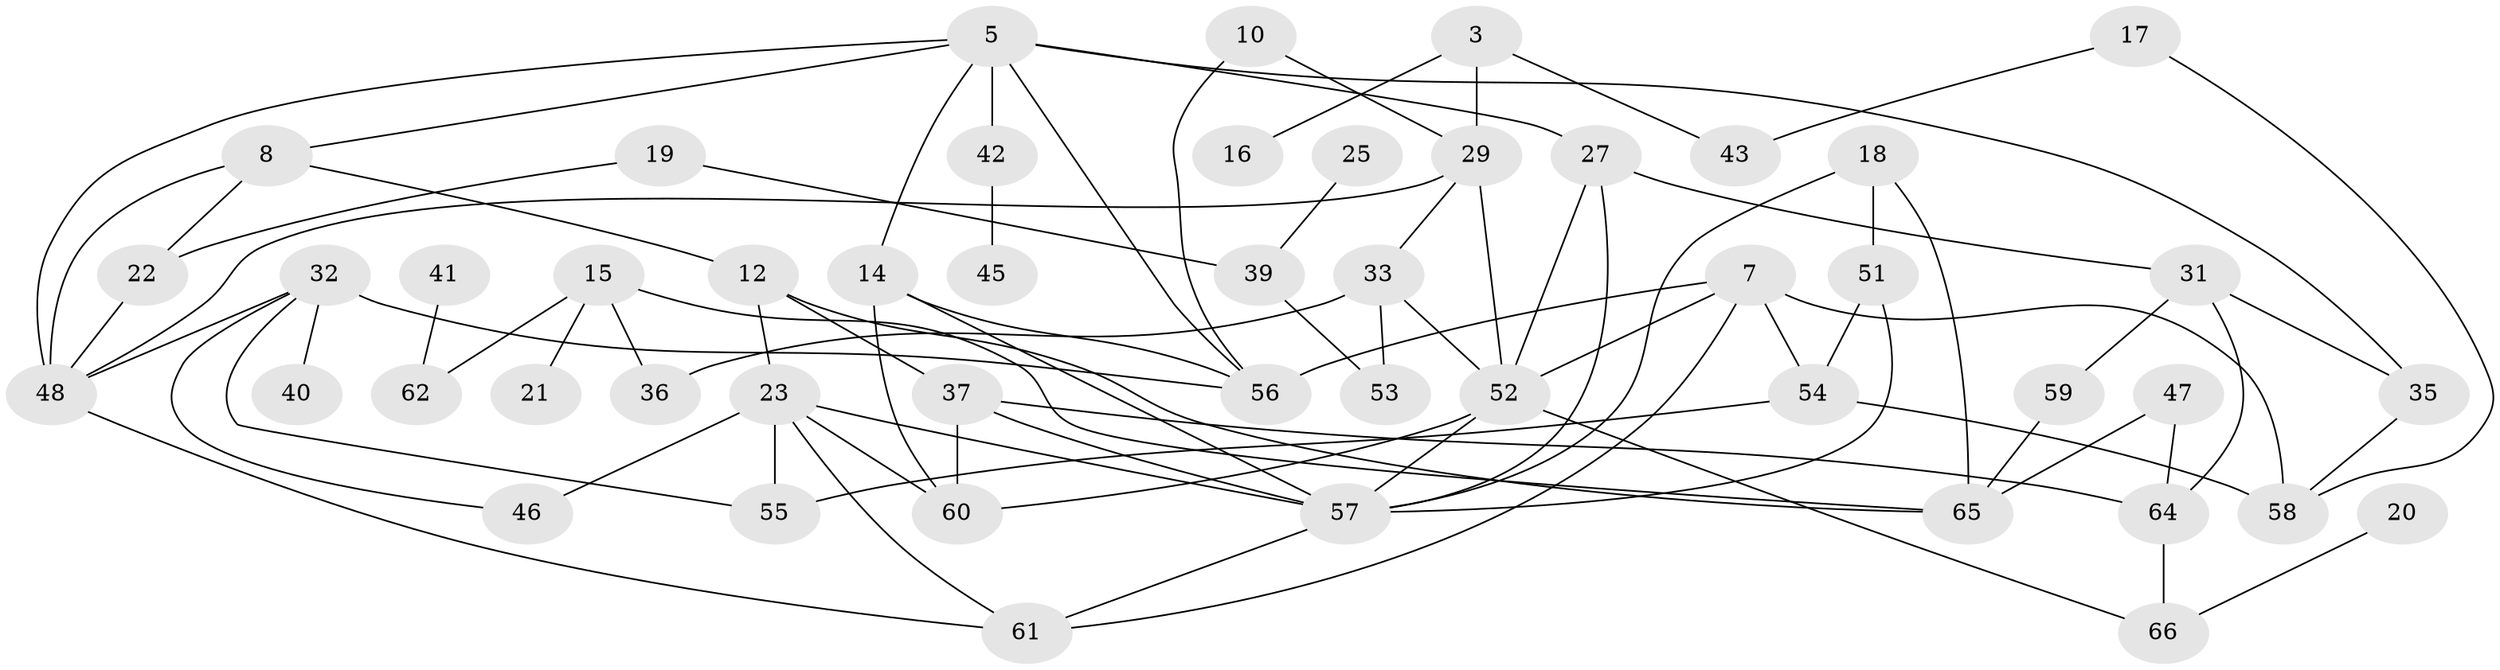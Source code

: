 // original degree distribution, {1: 0.26865671641791045, 0: 0.1044776119402985, 4: 0.06716417910447761, 3: 0.19402985074626866, 2: 0.23880597014925373, 6: 0.022388059701492536, 5: 0.09701492537313433, 7: 0.007462686567164179}
// Generated by graph-tools (version 1.1) at 2025/00/03/09/25 03:00:42]
// undirected, 49 vertices, 82 edges
graph export_dot {
graph [start="1"]
  node [color=gray90,style=filled];
  3;
  5;
  7;
  8;
  10;
  12;
  14;
  15;
  16;
  17;
  18;
  19;
  20;
  21;
  22;
  23;
  25;
  27;
  29;
  31;
  32;
  33;
  35;
  36;
  37;
  39;
  40;
  41;
  42;
  43;
  45;
  46;
  47;
  48;
  51;
  52;
  53;
  54;
  55;
  56;
  57;
  58;
  59;
  60;
  61;
  62;
  64;
  65;
  66;
  3 -- 16 [weight=1.0];
  3 -- 29 [weight=1.0];
  3 -- 43 [weight=1.0];
  5 -- 8 [weight=1.0];
  5 -- 14 [weight=1.0];
  5 -- 27 [weight=1.0];
  5 -- 35 [weight=1.0];
  5 -- 42 [weight=1.0];
  5 -- 48 [weight=1.0];
  5 -- 56 [weight=1.0];
  7 -- 52 [weight=1.0];
  7 -- 54 [weight=1.0];
  7 -- 56 [weight=1.0];
  7 -- 58 [weight=1.0];
  7 -- 61 [weight=1.0];
  8 -- 12 [weight=1.0];
  8 -- 22 [weight=1.0];
  8 -- 48 [weight=1.0];
  10 -- 29 [weight=1.0];
  10 -- 56 [weight=1.0];
  12 -- 23 [weight=1.0];
  12 -- 37 [weight=1.0];
  12 -- 65 [weight=1.0];
  14 -- 56 [weight=1.0];
  14 -- 57 [weight=1.0];
  14 -- 60 [weight=1.0];
  15 -- 21 [weight=1.0];
  15 -- 36 [weight=1.0];
  15 -- 62 [weight=1.0];
  15 -- 65 [weight=1.0];
  17 -- 43 [weight=1.0];
  17 -- 58 [weight=1.0];
  18 -- 51 [weight=1.0];
  18 -- 57 [weight=1.0];
  18 -- 65 [weight=1.0];
  19 -- 22 [weight=1.0];
  19 -- 39 [weight=1.0];
  20 -- 66 [weight=1.0];
  22 -- 48 [weight=1.0];
  23 -- 46 [weight=1.0];
  23 -- 55 [weight=1.0];
  23 -- 57 [weight=1.0];
  23 -- 60 [weight=1.0];
  23 -- 61 [weight=1.0];
  25 -- 39 [weight=1.0];
  27 -- 31 [weight=1.0];
  27 -- 52 [weight=1.0];
  27 -- 57 [weight=1.0];
  29 -- 33 [weight=2.0];
  29 -- 48 [weight=1.0];
  29 -- 52 [weight=1.0];
  31 -- 35 [weight=1.0];
  31 -- 59 [weight=1.0];
  31 -- 64 [weight=1.0];
  32 -- 40 [weight=1.0];
  32 -- 46 [weight=1.0];
  32 -- 48 [weight=2.0];
  32 -- 55 [weight=1.0];
  32 -- 56 [weight=2.0];
  33 -- 36 [weight=1.0];
  33 -- 52 [weight=1.0];
  33 -- 53 [weight=1.0];
  35 -- 58 [weight=1.0];
  37 -- 57 [weight=1.0];
  37 -- 60 [weight=1.0];
  37 -- 64 [weight=1.0];
  39 -- 53 [weight=1.0];
  41 -- 62 [weight=1.0];
  42 -- 45 [weight=1.0];
  47 -- 64 [weight=1.0];
  47 -- 65 [weight=1.0];
  48 -- 61 [weight=1.0];
  51 -- 54 [weight=1.0];
  51 -- 57 [weight=1.0];
  52 -- 57 [weight=1.0];
  52 -- 60 [weight=1.0];
  52 -- 66 [weight=1.0];
  54 -- 55 [weight=1.0];
  54 -- 58 [weight=1.0];
  57 -- 61 [weight=1.0];
  59 -- 65 [weight=1.0];
  64 -- 66 [weight=1.0];
}
